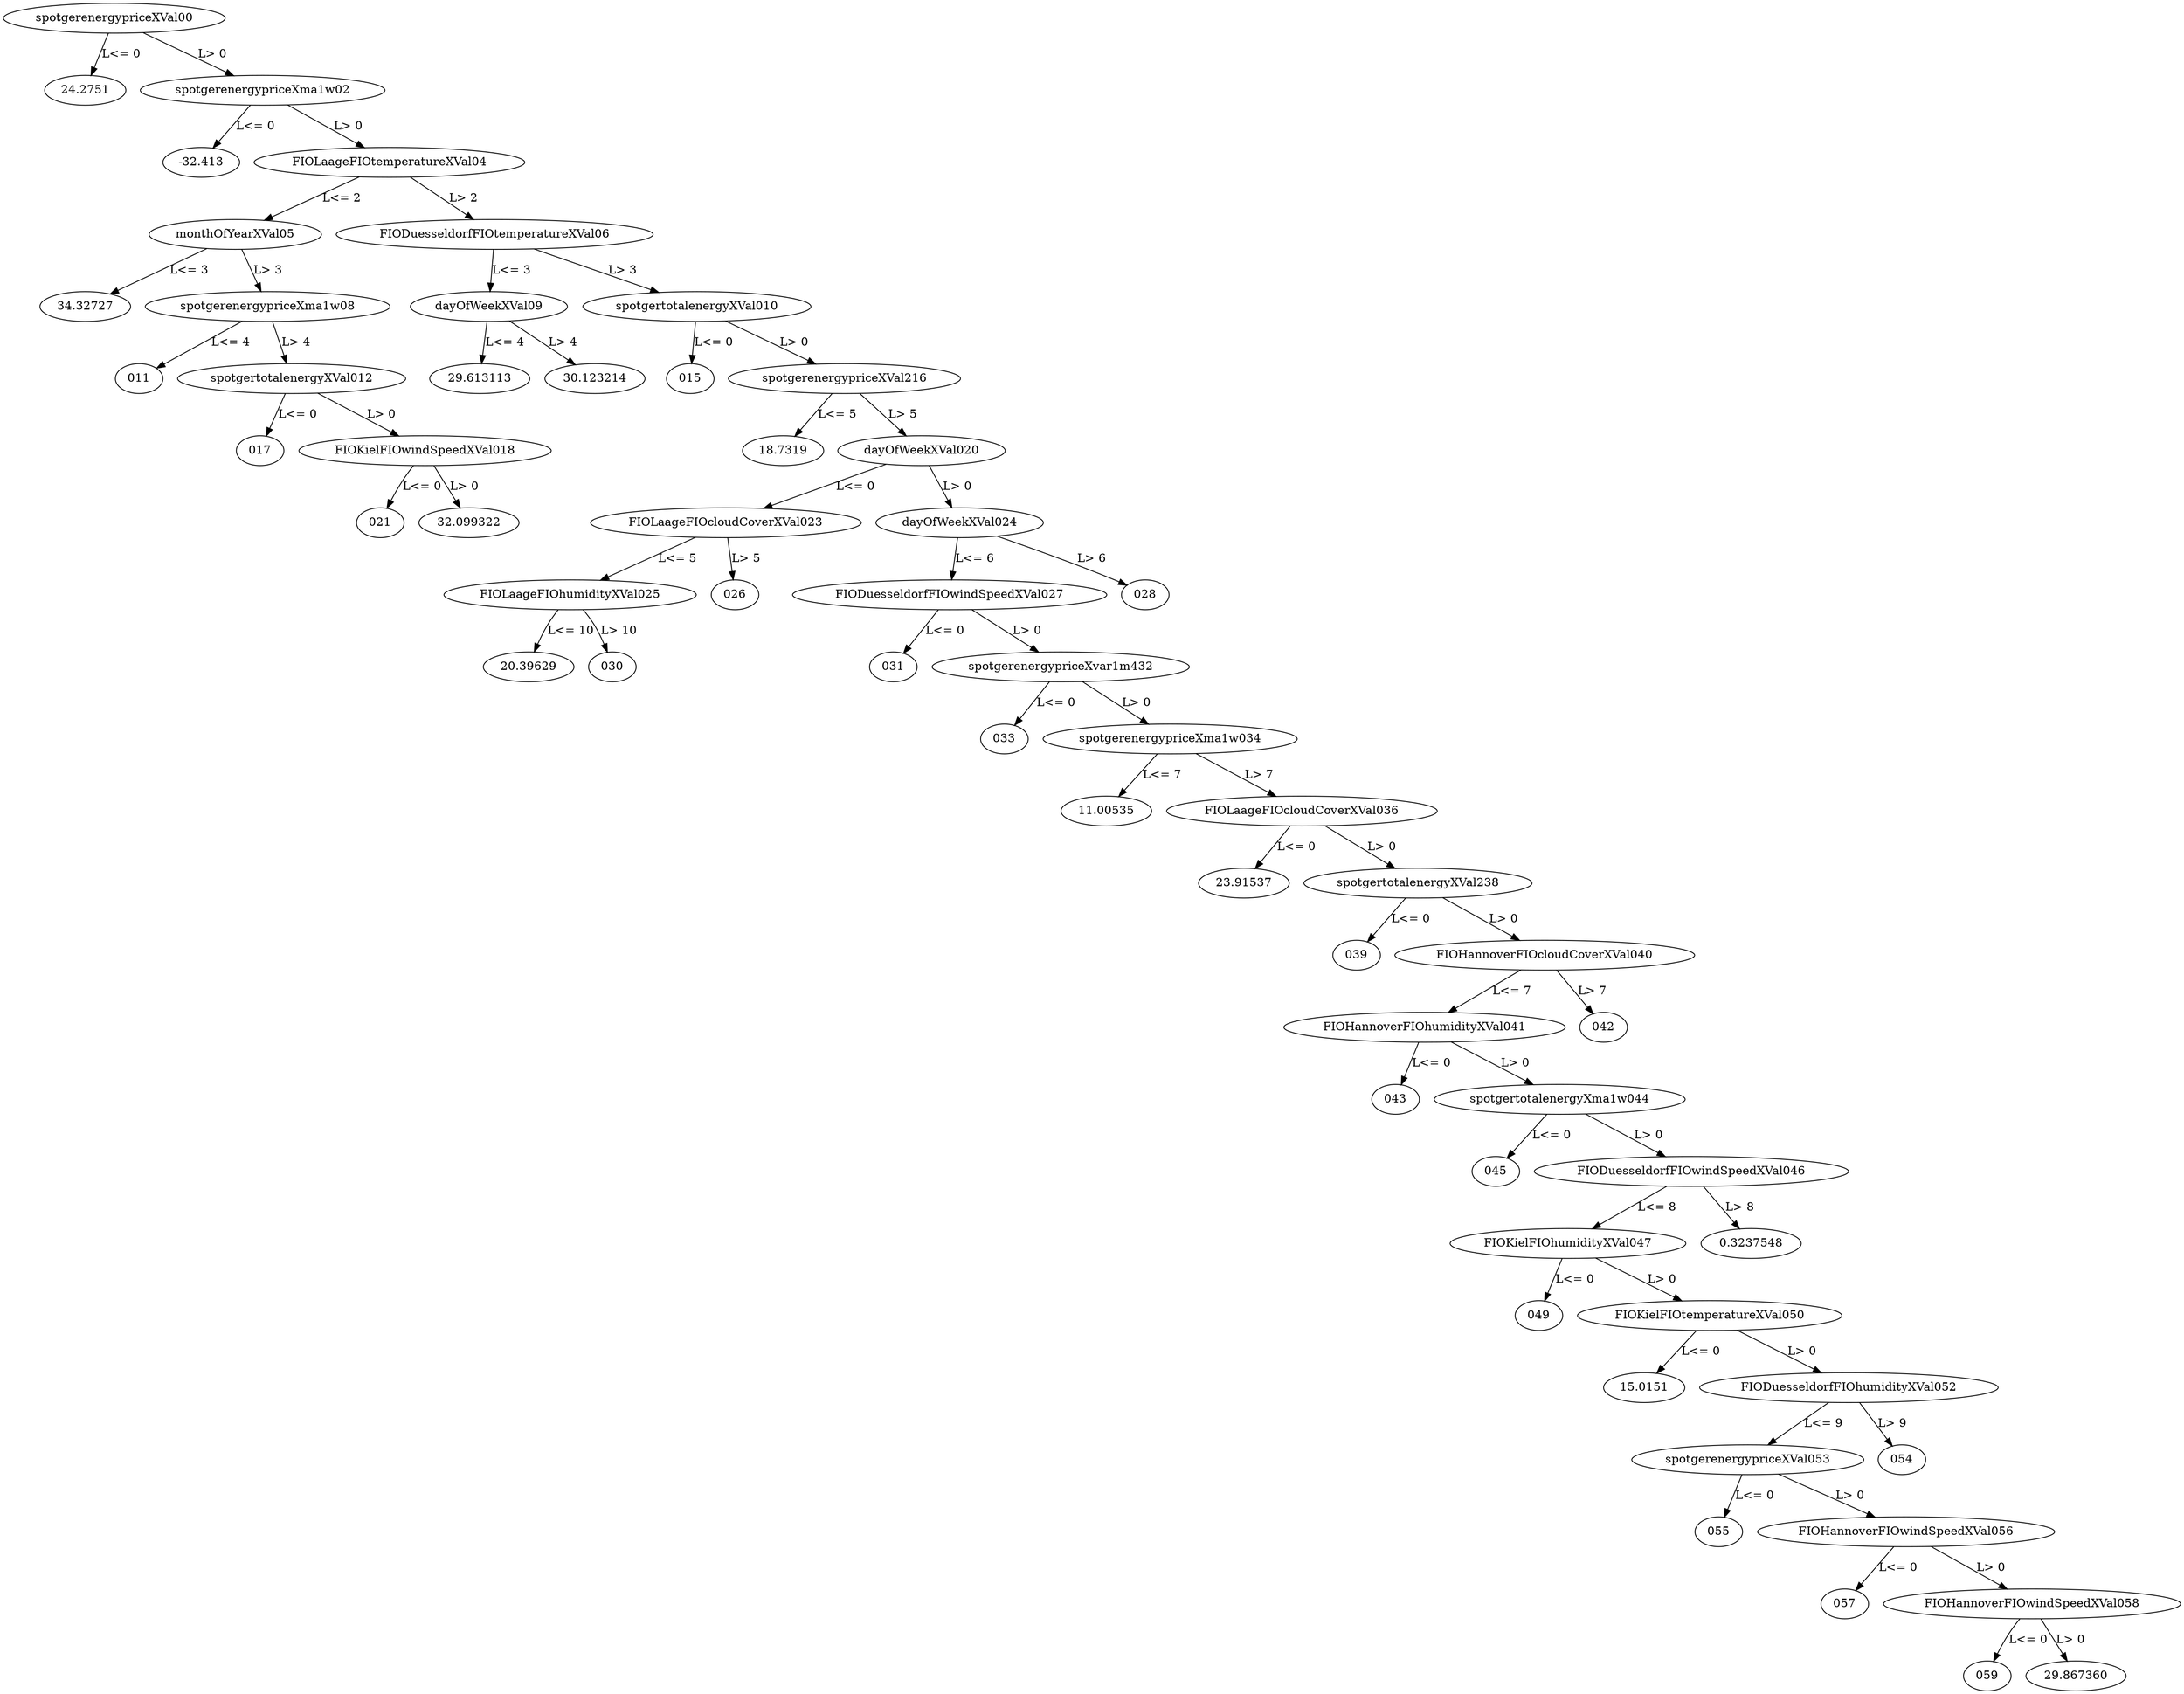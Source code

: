 digraph dt_fig {
	spotgerenergypriceXVal00 -> "24.2751" [label="L<= 0"];
	spotgerenergypriceXVal00 -> spotgerenergypriceXma1w02 [label="L> 0"];
	spotgerenergypriceXma1w02 -> "-32.413" [label="L<= 0"];
	spotgerenergypriceXma1w02 -> FIOLaageFIOtemperatureXVal04 [label="L> 0"];
	FIOLaageFIOtemperatureXVal04 -> monthOfYearXVal05 [label="L<= 2"];
	FIOLaageFIOtemperatureXVal04 -> FIODuesseldorfFIOtemperatureXVal06 [label="L> 2"];
	monthOfYearXVal05 -> "34.32727" [label="L<= 3"];
	monthOfYearXVal05 -> spotgerenergypriceXma1w08 [label="L> 3"];
	FIODuesseldorfFIOtemperatureXVal06 -> dayOfWeekXVal09 [label="L<= 3"];
	FIODuesseldorfFIOtemperatureXVal06 -> spotgertotalenergyXVal010 [label="L> 3"];
	spotgerenergypriceXma1w08 -> "011" [label="L<= 4"];
	spotgerenergypriceXma1w08 -> spotgertotalenergyXVal012 [label="L> 4"];
	dayOfWeekXVal09 -> "29.613113" [label="L<= 4"];
	dayOfWeekXVal09 -> "30.123214" [label="L> 4"];
	spotgertotalenergyXVal010 -> "015" [label="L<= 0"];
	spotgertotalenergyXVal010 -> spotgerenergypriceXVal216 [label="L> 0"];
	spotgertotalenergyXVal012 -> "017" [label="L<= 0"];
	spotgertotalenergyXVal012 -> FIOKielFIOwindSpeedXVal018 [label="L> 0"];
	spotgerenergypriceXVal216 -> "18.7319" [label="L<= 5"];
	spotgerenergypriceXVal216 -> dayOfWeekXVal020 [label="L> 5"];
	FIOKielFIOwindSpeedXVal018 -> "021" [label="L<= 0"];
	FIOKielFIOwindSpeedXVal018 -> "32.099322" [label="L> 0"];
	dayOfWeekXVal020 -> FIOLaageFIOcloudCoverXVal023 [label="L<= 0"];
	dayOfWeekXVal020 -> dayOfWeekXVal024 [label="L> 0"];
	FIOLaageFIOcloudCoverXVal023 -> FIOLaageFIOhumidityXVal025 [label="L<= 5"];
	FIOLaageFIOcloudCoverXVal023 -> "026" [label="L> 5"];
	dayOfWeekXVal024 -> FIODuesseldorfFIOwindSpeedXVal027 [label="L<= 6"];
	dayOfWeekXVal024 -> "028" [label="L> 6"];
	FIOLaageFIOhumidityXVal025 -> "20.39629" [label="L<= 10"];
	FIOLaageFIOhumidityXVal025 -> "030" [label="L> 10"];
	FIODuesseldorfFIOwindSpeedXVal027 -> "031" [label="L<= 0"];
	FIODuesseldorfFIOwindSpeedXVal027 -> spotgerenergypriceXvar1m432 [label="L> 0"];
	spotgerenergypriceXvar1m432 -> "033" [label="L<= 0"];
	spotgerenergypriceXvar1m432 -> spotgerenergypriceXma1w034 [label="L> 0"];
	spotgerenergypriceXma1w034 -> "11.00535" [label="L<= 7"];
	spotgerenergypriceXma1w034 -> FIOLaageFIOcloudCoverXVal036 [label="L> 7"];
	FIOLaageFIOcloudCoverXVal036 -> "23.91537" [label="L<= 0"];
	FIOLaageFIOcloudCoverXVal036 -> spotgertotalenergyXVal238 [label="L> 0"];
	spotgertotalenergyXVal238 -> "039" [label="L<= 0"];
	spotgertotalenergyXVal238 -> FIOHannoverFIOcloudCoverXVal040 [label="L> 0"];
	FIOHannoverFIOcloudCoverXVal040 -> FIOHannoverFIOhumidityXVal041 [label="L<= 7"];
	FIOHannoverFIOcloudCoverXVal040 -> "042" [label="L> 7"];
	FIOHannoverFIOhumidityXVal041 -> "043" [label="L<= 0"];
	FIOHannoverFIOhumidityXVal041 -> spotgertotalenergyXma1w044 [label="L> 0"];
	spotgertotalenergyXma1w044 -> "045" [label="L<= 0"];
	spotgertotalenergyXma1w044 -> FIODuesseldorfFIOwindSpeedXVal046 [label="L> 0"];
	FIODuesseldorfFIOwindSpeedXVal046 -> FIOKielFIOhumidityXVal047 [label="L<= 8"];
	FIODuesseldorfFIOwindSpeedXVal046 -> "0.3237548" [label="L> 8"];
	FIOKielFIOhumidityXVal047 -> "049" [label="L<= 0"];
	FIOKielFIOhumidityXVal047 -> FIOKielFIOtemperatureXVal050 [label="L> 0"];
	FIOKielFIOtemperatureXVal050 -> "15.0151" [label="L<= 0"];
	FIOKielFIOtemperatureXVal050 -> FIODuesseldorfFIOhumidityXVal052 [label="L> 0"];
	FIODuesseldorfFIOhumidityXVal052 -> spotgerenergypriceXVal053 [label="L<= 9"];
	FIODuesseldorfFIOhumidityXVal052 -> "054" [label="L> 9"];
	spotgerenergypriceXVal053 -> "055" [label="L<= 0"];
	spotgerenergypriceXVal053 -> FIOHannoverFIOwindSpeedXVal056 [label="L> 0"];
	FIOHannoverFIOwindSpeedXVal056 -> "057" [label="L<= 0"];
	FIOHannoverFIOwindSpeedXVal056 -> FIOHannoverFIOwindSpeedXVal058 [label="L> 0"];
	FIOHannoverFIOwindSpeedXVal058 -> "059" [label="L<= 0"];
	FIOHannoverFIOwindSpeedXVal058 -> "29.867360" [label="L> 0"];
}
